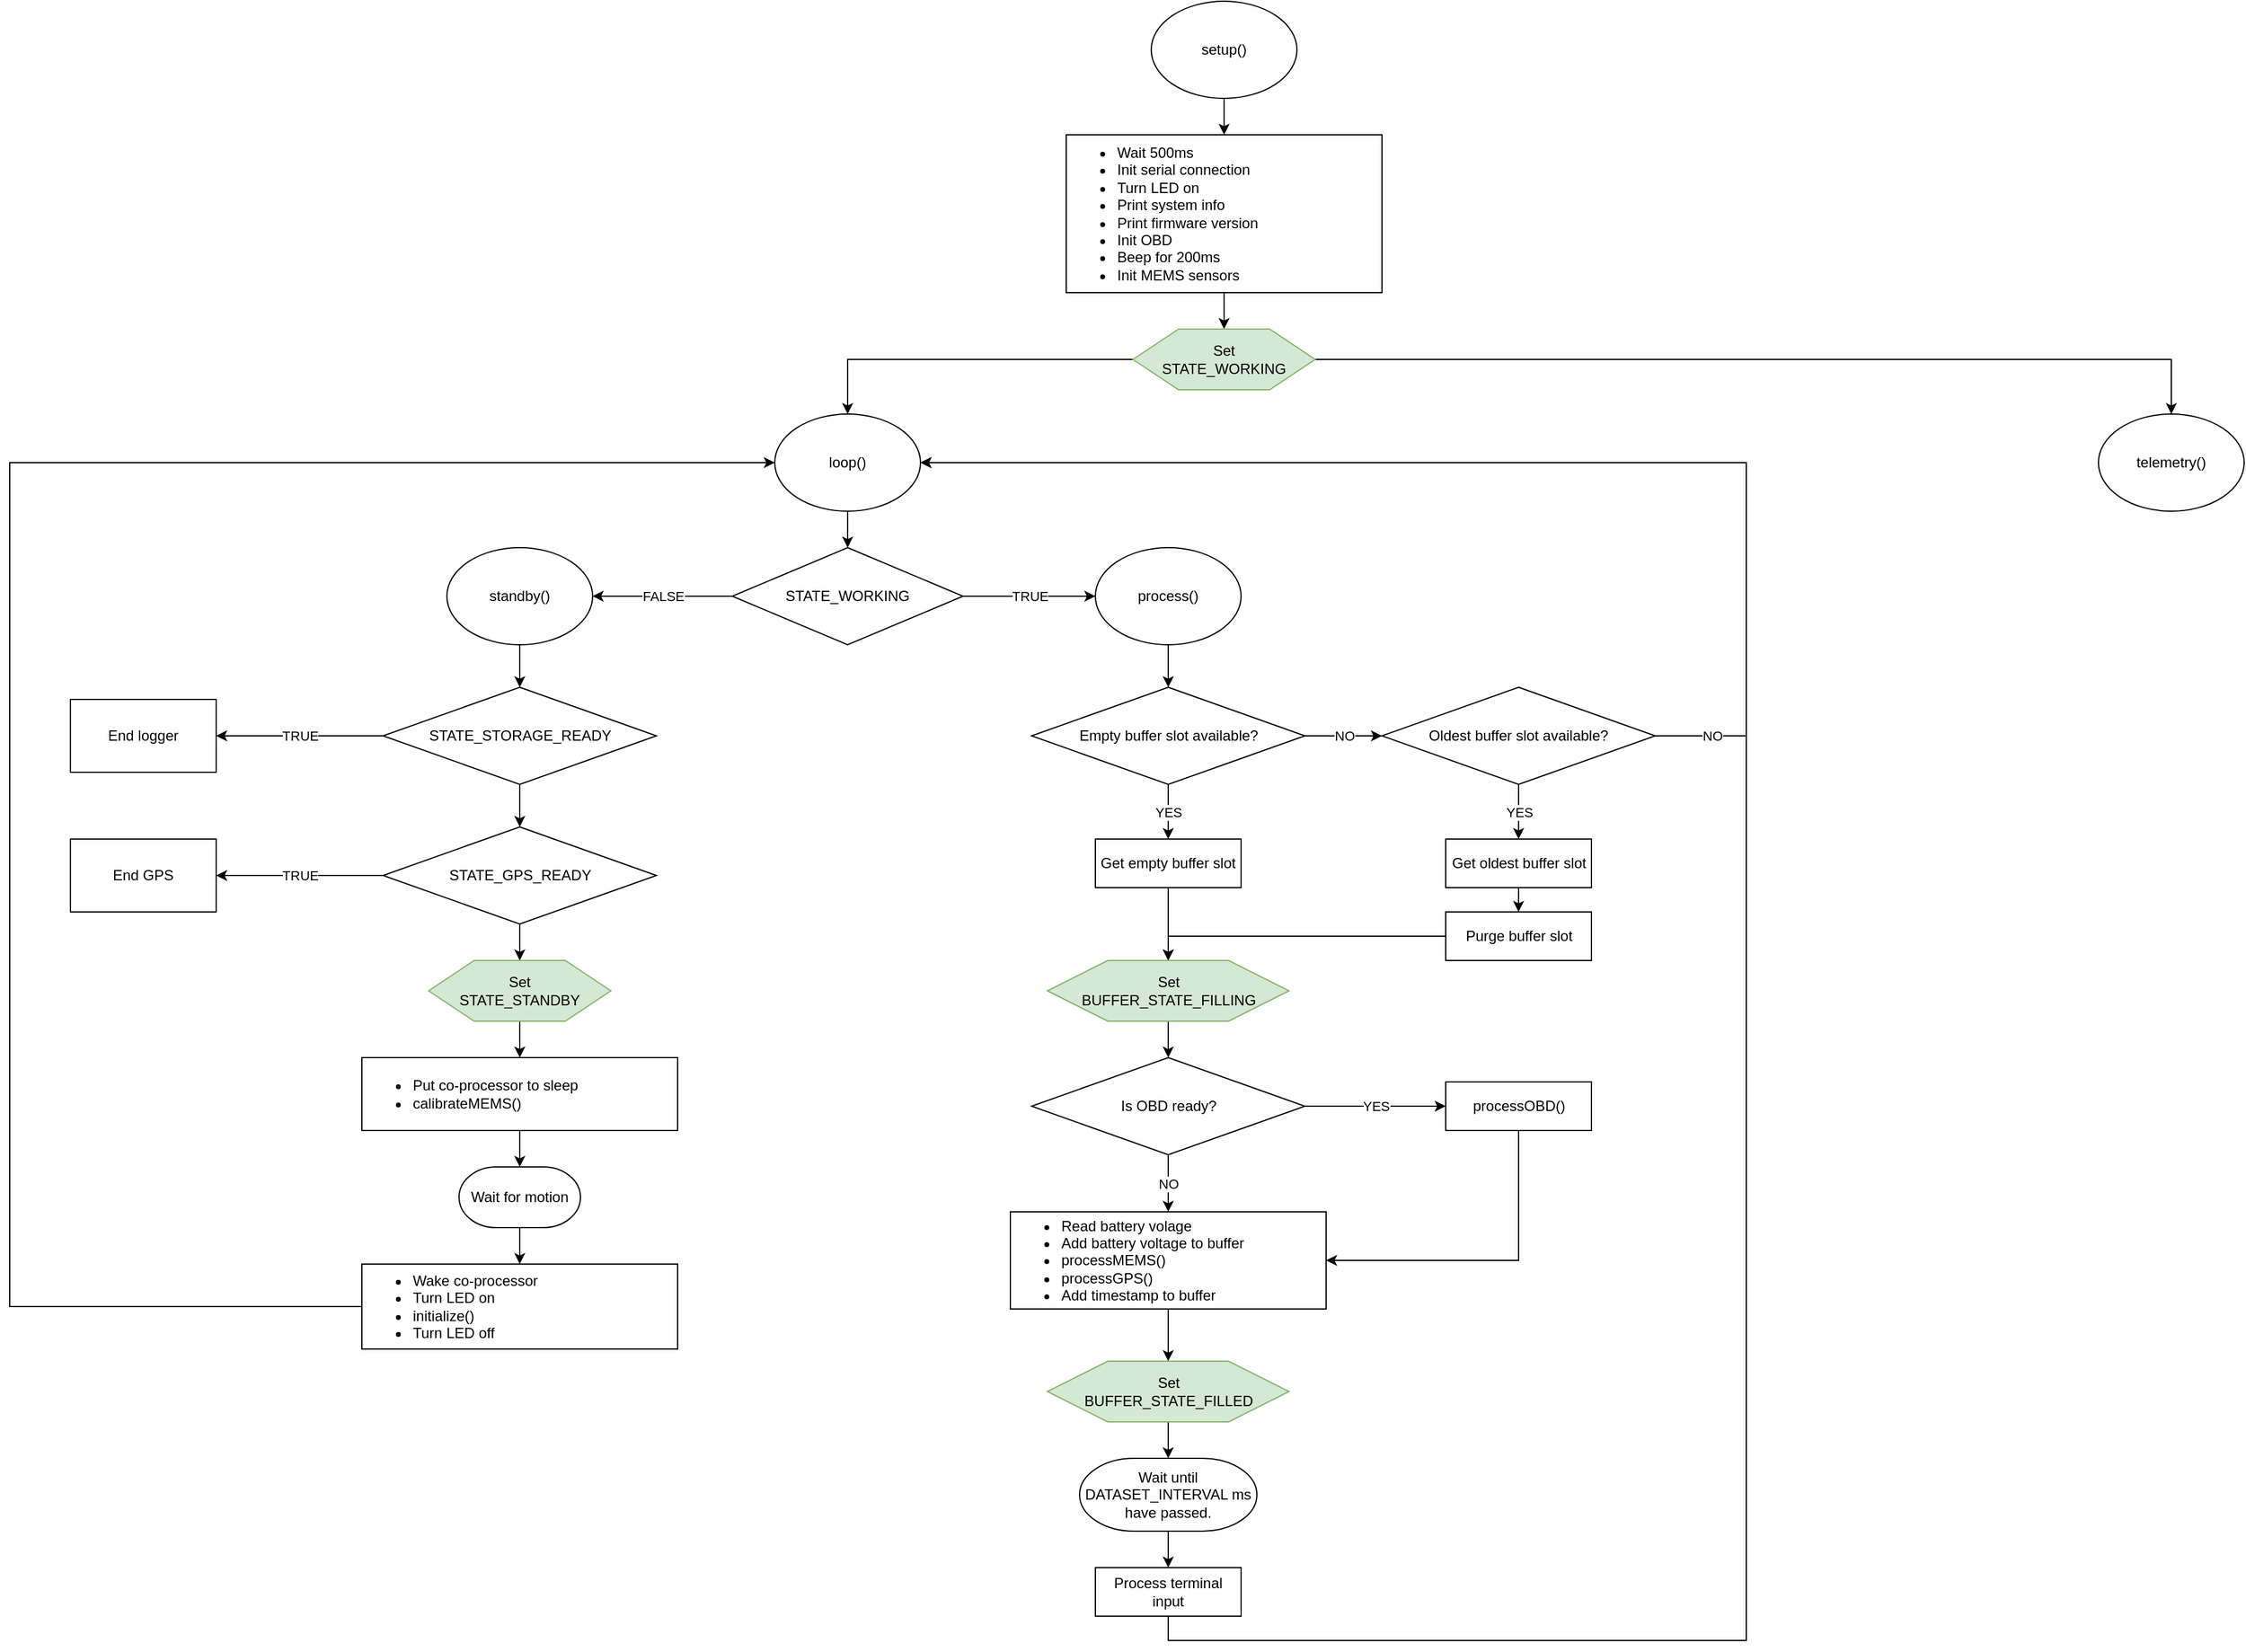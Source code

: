 <mxfile version="13.1.2" type="github"><diagram id="C5RBs43oDa-KdzZeNtuy" name="Page-1"><mxGraphModel dx="2437" dy="1201" grid="1" gridSize="10" guides="1" tooltips="1" connect="1" arrows="1" fold="1" page="1" pageScale="1" pageWidth="827" pageHeight="1169" math="0" shadow="0"><root><mxCell id="WIyWlLk6GJQsqaUBKTNV-0"/><mxCell id="WIyWlLk6GJQsqaUBKTNV-1" parent="WIyWlLk6GJQsqaUBKTNV-0"/><mxCell id="XImgwMpeNdCV6deJMO3b-20" style="edgeStyle=orthogonalEdgeStyle;rounded=0;orthogonalLoop=1;jettySize=auto;html=1;entryX=0.5;entryY=0;entryDx=0;entryDy=0;" edge="1" parent="WIyWlLk6GJQsqaUBKTNV-1" source="XImgwMpeNdCV6deJMO3b-0" target="XImgwMpeNdCV6deJMO3b-18"><mxGeometry relative="1" as="geometry"/></mxCell><mxCell id="XImgwMpeNdCV6deJMO3b-0" value="setup()" style="ellipse;whiteSpace=wrap;html=1;" vertex="1" parent="WIyWlLk6GJQsqaUBKTNV-1"><mxGeometry x="340" y="20" width="120" height="80" as="geometry"/></mxCell><mxCell id="XImgwMpeNdCV6deJMO3b-21" style="edgeStyle=orthogonalEdgeStyle;rounded=0;orthogonalLoop=1;jettySize=auto;html=1;entryX=0.5;entryY=0;entryDx=0;entryDy=0;" edge="1" parent="WIyWlLk6GJQsqaUBKTNV-1" source="XImgwMpeNdCV6deJMO3b-18" target="XImgwMpeNdCV6deJMO3b-19"><mxGeometry relative="1" as="geometry"/></mxCell><mxCell id="XImgwMpeNdCV6deJMO3b-18" value="&lt;ul&gt;&lt;li&gt;Wait 500ms&lt;/li&gt;&lt;li&gt;Init serial connection&lt;/li&gt;&lt;li&gt;Turn LED on&lt;/li&gt;&lt;li&gt;Print system info&lt;/li&gt;&lt;li&gt;Print firmware version&lt;/li&gt;&lt;li&gt;Init OBD&lt;/li&gt;&lt;li&gt;Beep for 200ms&lt;/li&gt;&lt;li&gt;Init MEMS sensors&lt;/li&gt;&lt;/ul&gt;" style="rounded=0;whiteSpace=wrap;html=1;align=left;" vertex="1" parent="WIyWlLk6GJQsqaUBKTNV-1"><mxGeometry x="270" y="130" width="260" height="130" as="geometry"/></mxCell><mxCell id="XImgwMpeNdCV6deJMO3b-24" style="edgeStyle=orthogonalEdgeStyle;rounded=0;orthogonalLoop=1;jettySize=auto;html=1;entryX=0.5;entryY=0;entryDx=0;entryDy=0;" edge="1" parent="WIyWlLk6GJQsqaUBKTNV-1" source="XImgwMpeNdCV6deJMO3b-19" target="XImgwMpeNdCV6deJMO3b-22"><mxGeometry relative="1" as="geometry"/></mxCell><mxCell id="XImgwMpeNdCV6deJMO3b-25" style="edgeStyle=orthogonalEdgeStyle;rounded=0;orthogonalLoop=1;jettySize=auto;html=1;entryX=0.5;entryY=0;entryDx=0;entryDy=0;" edge="1" parent="WIyWlLk6GJQsqaUBKTNV-1" source="XImgwMpeNdCV6deJMO3b-19" target="XImgwMpeNdCV6deJMO3b-23"><mxGeometry relative="1" as="geometry"/></mxCell><mxCell id="XImgwMpeNdCV6deJMO3b-19" value="Set&lt;br&gt;STATE_WORKING" style="shape=hexagon;perimeter=hexagonPerimeter2;whiteSpace=wrap;html=1;fillColor=#d5e8d4;strokeColor=#82b366;" vertex="1" parent="WIyWlLk6GJQsqaUBKTNV-1"><mxGeometry x="325" y="290" width="150" height="50" as="geometry"/></mxCell><mxCell id="XImgwMpeNdCV6deJMO3b-27" style="edgeStyle=orthogonalEdgeStyle;rounded=0;orthogonalLoop=1;jettySize=auto;html=1;entryX=0.5;entryY=0;entryDx=0;entryDy=0;" edge="1" parent="WIyWlLk6GJQsqaUBKTNV-1" source="XImgwMpeNdCV6deJMO3b-22" target="XImgwMpeNdCV6deJMO3b-26"><mxGeometry relative="1" as="geometry"/></mxCell><mxCell id="XImgwMpeNdCV6deJMO3b-22" value="loop()" style="ellipse;whiteSpace=wrap;html=1;" vertex="1" parent="WIyWlLk6GJQsqaUBKTNV-1"><mxGeometry x="30" y="360" width="120" height="80" as="geometry"/></mxCell><mxCell id="XImgwMpeNdCV6deJMO3b-23" value="telemetry()" style="ellipse;whiteSpace=wrap;html=1;" vertex="1" parent="WIyWlLk6GJQsqaUBKTNV-1"><mxGeometry x="1120" y="360" width="120" height="80" as="geometry"/></mxCell><mxCell id="XImgwMpeNdCV6deJMO3b-29" value="FALSE" style="edgeStyle=orthogonalEdgeStyle;rounded=0;orthogonalLoop=1;jettySize=auto;html=1;entryX=1;entryY=0.5;entryDx=0;entryDy=0;" edge="1" parent="WIyWlLk6GJQsqaUBKTNV-1" source="XImgwMpeNdCV6deJMO3b-26" target="XImgwMpeNdCV6deJMO3b-28"><mxGeometry relative="1" as="geometry"/></mxCell><mxCell id="XImgwMpeNdCV6deJMO3b-56" value="TRUE" style="edgeStyle=orthogonalEdgeStyle;rounded=0;orthogonalLoop=1;jettySize=auto;html=1;exitX=1;exitY=0.5;exitDx=0;exitDy=0;entryX=0;entryY=0.5;entryDx=0;entryDy=0;" edge="1" parent="WIyWlLk6GJQsqaUBKTNV-1" source="XImgwMpeNdCV6deJMO3b-26" target="XImgwMpeNdCV6deJMO3b-55"><mxGeometry relative="1" as="geometry"/></mxCell><mxCell id="XImgwMpeNdCV6deJMO3b-26" value="STATE_WORKING" style="rhombus;whiteSpace=wrap;html=1;" vertex="1" parent="WIyWlLk6GJQsqaUBKTNV-1"><mxGeometry x="-5" y="470" width="190" height="80" as="geometry"/></mxCell><mxCell id="XImgwMpeNdCV6deJMO3b-32" style="edgeStyle=orthogonalEdgeStyle;rounded=0;orthogonalLoop=1;jettySize=auto;html=1;entryX=0.5;entryY=0;entryDx=0;entryDy=0;" edge="1" parent="WIyWlLk6GJQsqaUBKTNV-1" source="XImgwMpeNdCV6deJMO3b-28" target="XImgwMpeNdCV6deJMO3b-31"><mxGeometry relative="1" as="geometry"/></mxCell><mxCell id="XImgwMpeNdCV6deJMO3b-28" value="standby()" style="ellipse;whiteSpace=wrap;html=1;" vertex="1" parent="WIyWlLk6GJQsqaUBKTNV-1"><mxGeometry x="-240" y="470" width="120" height="80" as="geometry"/></mxCell><mxCell id="XImgwMpeNdCV6deJMO3b-34" value="TRUE" style="edgeStyle=orthogonalEdgeStyle;rounded=0;orthogonalLoop=1;jettySize=auto;html=1;entryX=1;entryY=0.5;entryDx=0;entryDy=0;" edge="1" parent="WIyWlLk6GJQsqaUBKTNV-1" source="XImgwMpeNdCV6deJMO3b-31" target="XImgwMpeNdCV6deJMO3b-33"><mxGeometry relative="1" as="geometry"/></mxCell><mxCell id="XImgwMpeNdCV6deJMO3b-41" style="edgeStyle=orthogonalEdgeStyle;rounded=0;orthogonalLoop=1;jettySize=auto;html=1;entryX=0.5;entryY=0;entryDx=0;entryDy=0;" edge="1" parent="WIyWlLk6GJQsqaUBKTNV-1" source="XImgwMpeNdCV6deJMO3b-31" target="XImgwMpeNdCV6deJMO3b-39"><mxGeometry relative="1" as="geometry"/></mxCell><mxCell id="XImgwMpeNdCV6deJMO3b-31" value="STATE_STORAGE_READY" style="rhombus;whiteSpace=wrap;html=1;" vertex="1" parent="WIyWlLk6GJQsqaUBKTNV-1"><mxGeometry x="-292.5" y="585" width="225" height="80" as="geometry"/></mxCell><mxCell id="XImgwMpeNdCV6deJMO3b-33" value="End logger" style="rounded=0;whiteSpace=wrap;html=1;" vertex="1" parent="WIyWlLk6GJQsqaUBKTNV-1"><mxGeometry x="-550" y="595" width="120" height="60" as="geometry"/></mxCell><mxCell id="XImgwMpeNdCV6deJMO3b-37" value="TRUE" style="edgeStyle=orthogonalEdgeStyle;rounded=0;orthogonalLoop=1;jettySize=auto;html=1;entryX=1;entryY=0.5;entryDx=0;entryDy=0;" edge="1" parent="WIyWlLk6GJQsqaUBKTNV-1" source="XImgwMpeNdCV6deJMO3b-39" target="XImgwMpeNdCV6deJMO3b-40"><mxGeometry relative="1" as="geometry"/></mxCell><mxCell id="XImgwMpeNdCV6deJMO3b-43" style="edgeStyle=orthogonalEdgeStyle;rounded=0;orthogonalLoop=1;jettySize=auto;html=1;entryX=0.5;entryY=0;entryDx=0;entryDy=0;" edge="1" parent="WIyWlLk6GJQsqaUBKTNV-1" source="XImgwMpeNdCV6deJMO3b-39" target="XImgwMpeNdCV6deJMO3b-42"><mxGeometry relative="1" as="geometry"/></mxCell><mxCell id="XImgwMpeNdCV6deJMO3b-39" value="STATE_GPS_READY" style="rhombus;whiteSpace=wrap;html=1;" vertex="1" parent="WIyWlLk6GJQsqaUBKTNV-1"><mxGeometry x="-292.5" y="700" width="225" height="80" as="geometry"/></mxCell><mxCell id="XImgwMpeNdCV6deJMO3b-40" value="End GPS" style="rounded=0;whiteSpace=wrap;html=1;" vertex="1" parent="WIyWlLk6GJQsqaUBKTNV-1"><mxGeometry x="-550" y="710" width="120" height="60" as="geometry"/></mxCell><mxCell id="XImgwMpeNdCV6deJMO3b-47" style="edgeStyle=orthogonalEdgeStyle;rounded=0;orthogonalLoop=1;jettySize=auto;html=1;entryX=0.5;entryY=0;entryDx=0;entryDy=0;" edge="1" parent="WIyWlLk6GJQsqaUBKTNV-1" source="XImgwMpeNdCV6deJMO3b-42" target="XImgwMpeNdCV6deJMO3b-44"><mxGeometry relative="1" as="geometry"/></mxCell><mxCell id="XImgwMpeNdCV6deJMO3b-42" value="Set&lt;br&gt;STATE_STANDBY" style="shape=hexagon;perimeter=hexagonPerimeter2;whiteSpace=wrap;html=1;fillColor=#d5e8d4;strokeColor=#82b366;" vertex="1" parent="WIyWlLk6GJQsqaUBKTNV-1"><mxGeometry x="-255" y="810" width="150" height="50" as="geometry"/></mxCell><mxCell id="XImgwMpeNdCV6deJMO3b-50" style="edgeStyle=orthogonalEdgeStyle;rounded=0;orthogonalLoop=1;jettySize=auto;html=1;exitX=0.5;exitY=1;exitDx=0;exitDy=0;entryX=0.5;entryY=0;entryDx=0;entryDy=0;entryPerimeter=0;" edge="1" parent="WIyWlLk6GJQsqaUBKTNV-1" source="XImgwMpeNdCV6deJMO3b-44" target="XImgwMpeNdCV6deJMO3b-51"><mxGeometry relative="1" as="geometry"><mxPoint x="-180" y="980" as="targetPoint"/></mxGeometry></mxCell><mxCell id="XImgwMpeNdCV6deJMO3b-44" value="&lt;ul&gt;&lt;li&gt;Put co-processor to sleep&lt;/li&gt;&lt;li&gt;calibrateMEMS()&lt;/li&gt;&lt;/ul&gt;" style="rounded=0;whiteSpace=wrap;html=1;align=left;" vertex="1" parent="WIyWlLk6GJQsqaUBKTNV-1"><mxGeometry x="-310" y="890" width="260" height="60" as="geometry"/></mxCell><mxCell id="XImgwMpeNdCV6deJMO3b-53" style="edgeStyle=orthogonalEdgeStyle;rounded=0;orthogonalLoop=1;jettySize=auto;html=1;exitX=0.5;exitY=1;exitDx=0;exitDy=0;exitPerimeter=0;entryX=0.5;entryY=0;entryDx=0;entryDy=0;" edge="1" parent="WIyWlLk6GJQsqaUBKTNV-1" source="XImgwMpeNdCV6deJMO3b-51" target="XImgwMpeNdCV6deJMO3b-52"><mxGeometry relative="1" as="geometry"/></mxCell><mxCell id="XImgwMpeNdCV6deJMO3b-51" value="Wait for motion" style="strokeWidth=1;html=1;shape=mxgraph.flowchart.terminator;whiteSpace=wrap;" vertex="1" parent="WIyWlLk6GJQsqaUBKTNV-1"><mxGeometry x="-230" y="980" width="100" height="50" as="geometry"/></mxCell><mxCell id="XImgwMpeNdCV6deJMO3b-54" style="edgeStyle=orthogonalEdgeStyle;rounded=0;orthogonalLoop=1;jettySize=auto;html=1;exitX=0;exitY=0.5;exitDx=0;exitDy=0;entryX=0;entryY=0.5;entryDx=0;entryDy=0;" edge="1" parent="WIyWlLk6GJQsqaUBKTNV-1" source="XImgwMpeNdCV6deJMO3b-52" target="XImgwMpeNdCV6deJMO3b-22"><mxGeometry relative="1" as="geometry"><Array as="points"><mxPoint x="-600" y="1095"/><mxPoint x="-600" y="400"/></Array></mxGeometry></mxCell><mxCell id="XImgwMpeNdCV6deJMO3b-52" value="&lt;ul&gt;&lt;li&gt;Wake co-processor&lt;/li&gt;&lt;li&gt;Turn LED on&lt;/li&gt;&lt;li&gt;initialize()&lt;/li&gt;&lt;li&gt;Turn LED off&lt;/li&gt;&lt;/ul&gt;" style="rounded=0;whiteSpace=wrap;html=1;align=left;" vertex="1" parent="WIyWlLk6GJQsqaUBKTNV-1"><mxGeometry x="-310" y="1060" width="260" height="70" as="geometry"/></mxCell><mxCell id="XImgwMpeNdCV6deJMO3b-59" style="edgeStyle=orthogonalEdgeStyle;rounded=0;orthogonalLoop=1;jettySize=auto;html=1;exitX=0.5;exitY=1;exitDx=0;exitDy=0;entryX=0.5;entryY=0;entryDx=0;entryDy=0;" edge="1" parent="WIyWlLk6GJQsqaUBKTNV-1" source="XImgwMpeNdCV6deJMO3b-55" target="XImgwMpeNdCV6deJMO3b-68"><mxGeometry relative="1" as="geometry"><mxPoint x="354" y="585" as="targetPoint"/></mxGeometry></mxCell><mxCell id="XImgwMpeNdCV6deJMO3b-55" value="process()" style="ellipse;whiteSpace=wrap;html=1;" vertex="1" parent="WIyWlLk6GJQsqaUBKTNV-1"><mxGeometry x="294" y="470" width="120" height="80" as="geometry"/></mxCell><mxCell id="XImgwMpeNdCV6deJMO3b-71" value="NO" style="edgeStyle=orthogonalEdgeStyle;rounded=0;orthogonalLoop=1;jettySize=auto;html=1;exitX=1;exitY=0.5;exitDx=0;exitDy=0;entryX=0;entryY=0.5;entryDx=0;entryDy=0;" edge="1" parent="WIyWlLk6GJQsqaUBKTNV-1" source="XImgwMpeNdCV6deJMO3b-68" target="XImgwMpeNdCV6deJMO3b-76"><mxGeometry relative="1" as="geometry"/></mxCell><mxCell id="XImgwMpeNdCV6deJMO3b-72" value="YES" style="edgeStyle=orthogonalEdgeStyle;rounded=0;orthogonalLoop=1;jettySize=auto;html=1;exitX=0.5;exitY=1;exitDx=0;exitDy=0;entryX=0.5;entryY=0;entryDx=0;entryDy=0;" edge="1" parent="WIyWlLk6GJQsqaUBKTNV-1" source="XImgwMpeNdCV6deJMO3b-68" target="XImgwMpeNdCV6deJMO3b-70"><mxGeometry relative="1" as="geometry"/></mxCell><mxCell id="XImgwMpeNdCV6deJMO3b-68" value="Empty buffer slot available?" style="rhombus;whiteSpace=wrap;html=1;" vertex="1" parent="WIyWlLk6GJQsqaUBKTNV-1"><mxGeometry x="241.5" y="585" width="225" height="80" as="geometry"/></mxCell><mxCell id="XImgwMpeNdCV6deJMO3b-81" style="edgeStyle=orthogonalEdgeStyle;rounded=0;orthogonalLoop=1;jettySize=auto;html=1;exitX=0.5;exitY=1;exitDx=0;exitDy=0;entryX=0.5;entryY=0;entryDx=0;entryDy=0;" edge="1" parent="WIyWlLk6GJQsqaUBKTNV-1" source="XImgwMpeNdCV6deJMO3b-69" target="XImgwMpeNdCV6deJMO3b-80"><mxGeometry relative="1" as="geometry"/></mxCell><mxCell id="XImgwMpeNdCV6deJMO3b-69" value="Get oldest buffer slot" style="rounded=0;whiteSpace=wrap;html=1;" vertex="1" parent="WIyWlLk6GJQsqaUBKTNV-1"><mxGeometry x="582.5" y="710" width="120" height="40" as="geometry"/></mxCell><mxCell id="XImgwMpeNdCV6deJMO3b-75" style="edgeStyle=orthogonalEdgeStyle;rounded=0;orthogonalLoop=1;jettySize=auto;html=1;exitX=0.5;exitY=1;exitDx=0;exitDy=0;entryX=0.5;entryY=0;entryDx=0;entryDy=0;" edge="1" parent="WIyWlLk6GJQsqaUBKTNV-1" source="XImgwMpeNdCV6deJMO3b-70" target="XImgwMpeNdCV6deJMO3b-74"><mxGeometry relative="1" as="geometry"/></mxCell><mxCell id="XImgwMpeNdCV6deJMO3b-70" value="Get empty buffer slot" style="rounded=0;whiteSpace=wrap;html=1;" vertex="1" parent="WIyWlLk6GJQsqaUBKTNV-1"><mxGeometry x="294" y="710" width="120" height="40" as="geometry"/></mxCell><mxCell id="XImgwMpeNdCV6deJMO3b-84" style="edgeStyle=orthogonalEdgeStyle;rounded=0;orthogonalLoop=1;jettySize=auto;html=1;exitX=0.5;exitY=1;exitDx=0;exitDy=0;entryX=0.5;entryY=0;entryDx=0;entryDy=0;" edge="1" parent="WIyWlLk6GJQsqaUBKTNV-1" source="XImgwMpeNdCV6deJMO3b-74" target="XImgwMpeNdCV6deJMO3b-83"><mxGeometry relative="1" as="geometry"/></mxCell><mxCell id="XImgwMpeNdCV6deJMO3b-74" value="Set&lt;br&gt;BUFFER_STATE_FILLING" style="shape=hexagon;perimeter=hexagonPerimeter2;whiteSpace=wrap;html=1;fillColor=#d5e8d4;strokeColor=#82b366;" vertex="1" parent="WIyWlLk6GJQsqaUBKTNV-1"><mxGeometry x="254.5" y="810" width="199" height="50" as="geometry"/></mxCell><mxCell id="XImgwMpeNdCV6deJMO3b-77" value="YES" style="edgeStyle=orthogonalEdgeStyle;rounded=0;orthogonalLoop=1;jettySize=auto;html=1;exitX=0.5;exitY=1;exitDx=0;exitDy=0;entryX=0.5;entryY=0;entryDx=0;entryDy=0;" edge="1" parent="WIyWlLk6GJQsqaUBKTNV-1" source="XImgwMpeNdCV6deJMO3b-76" target="XImgwMpeNdCV6deJMO3b-69"><mxGeometry relative="1" as="geometry"/></mxCell><mxCell id="XImgwMpeNdCV6deJMO3b-78" style="edgeStyle=orthogonalEdgeStyle;rounded=0;orthogonalLoop=1;jettySize=auto;html=1;exitX=1;exitY=0.5;exitDx=0;exitDy=0;entryX=1;entryY=0.5;entryDx=0;entryDy=0;" edge="1" parent="WIyWlLk6GJQsqaUBKTNV-1" source="XImgwMpeNdCV6deJMO3b-76" target="XImgwMpeNdCV6deJMO3b-22"><mxGeometry relative="1" as="geometry"><Array as="points"><mxPoint x="830" y="625"/><mxPoint x="830" y="400"/></Array></mxGeometry></mxCell><mxCell id="XImgwMpeNdCV6deJMO3b-79" value="NO" style="edgeLabel;html=1;align=center;verticalAlign=middle;resizable=0;points=[];" vertex="1" connectable="0" parent="XImgwMpeNdCV6deJMO3b-78"><mxGeometry x="-0.904" relative="1" as="geometry"><mxPoint as="offset"/></mxGeometry></mxCell><mxCell id="XImgwMpeNdCV6deJMO3b-76" value="Oldest buffer slot available?" style="rhombus;whiteSpace=wrap;html=1;" vertex="1" parent="WIyWlLk6GJQsqaUBKTNV-1"><mxGeometry x="530" y="585" width="225" height="80" as="geometry"/></mxCell><mxCell id="XImgwMpeNdCV6deJMO3b-82" style="edgeStyle=orthogonalEdgeStyle;rounded=0;orthogonalLoop=1;jettySize=auto;html=1;exitX=0;exitY=0.5;exitDx=0;exitDy=0;entryX=0.5;entryY=0;entryDx=0;entryDy=0;" edge="1" parent="WIyWlLk6GJQsqaUBKTNV-1" source="XImgwMpeNdCV6deJMO3b-80" target="XImgwMpeNdCV6deJMO3b-74"><mxGeometry relative="1" as="geometry"/></mxCell><mxCell id="XImgwMpeNdCV6deJMO3b-80" value="Purge buffer slot" style="rounded=0;whiteSpace=wrap;html=1;" vertex="1" parent="WIyWlLk6GJQsqaUBKTNV-1"><mxGeometry x="582.5" y="770" width="120" height="40" as="geometry"/></mxCell><mxCell id="XImgwMpeNdCV6deJMO3b-86" value="YES" style="edgeStyle=orthogonalEdgeStyle;rounded=0;orthogonalLoop=1;jettySize=auto;html=1;exitX=1;exitY=0.5;exitDx=0;exitDy=0;entryX=0;entryY=0.5;entryDx=0;entryDy=0;" edge="1" parent="WIyWlLk6GJQsqaUBKTNV-1" source="XImgwMpeNdCV6deJMO3b-83" target="XImgwMpeNdCV6deJMO3b-85"><mxGeometry relative="1" as="geometry"/></mxCell><mxCell id="XImgwMpeNdCV6deJMO3b-88" value="NO" style="edgeStyle=orthogonalEdgeStyle;rounded=0;orthogonalLoop=1;jettySize=auto;html=1;exitX=0.5;exitY=1;exitDx=0;exitDy=0;entryX=0.5;entryY=0;entryDx=0;entryDy=0;" edge="1" parent="WIyWlLk6GJQsqaUBKTNV-1" source="XImgwMpeNdCV6deJMO3b-83" target="XImgwMpeNdCV6deJMO3b-87"><mxGeometry relative="1" as="geometry"/></mxCell><mxCell id="XImgwMpeNdCV6deJMO3b-83" value="Is OBD ready?" style="rhombus;whiteSpace=wrap;html=1;" vertex="1" parent="WIyWlLk6GJQsqaUBKTNV-1"><mxGeometry x="241.5" y="890" width="225" height="80" as="geometry"/></mxCell><mxCell id="XImgwMpeNdCV6deJMO3b-90" style="edgeStyle=orthogonalEdgeStyle;rounded=0;orthogonalLoop=1;jettySize=auto;html=1;exitX=0.5;exitY=1;exitDx=0;exitDy=0;entryX=1;entryY=0.5;entryDx=0;entryDy=0;" edge="1" parent="WIyWlLk6GJQsqaUBKTNV-1" source="XImgwMpeNdCV6deJMO3b-85" target="XImgwMpeNdCV6deJMO3b-87"><mxGeometry relative="1" as="geometry"/></mxCell><mxCell id="XImgwMpeNdCV6deJMO3b-85" value="processOBD()" style="rounded=0;whiteSpace=wrap;html=1;" vertex="1" parent="WIyWlLk6GJQsqaUBKTNV-1"><mxGeometry x="582.5" y="910" width="120" height="40" as="geometry"/></mxCell><mxCell id="XImgwMpeNdCV6deJMO3b-92" style="edgeStyle=orthogonalEdgeStyle;rounded=0;orthogonalLoop=1;jettySize=auto;html=1;exitX=0.5;exitY=1;exitDx=0;exitDy=0;entryX=0.5;entryY=0;entryDx=0;entryDy=0;" edge="1" parent="WIyWlLk6GJQsqaUBKTNV-1" source="XImgwMpeNdCV6deJMO3b-87" target="XImgwMpeNdCV6deJMO3b-91"><mxGeometry relative="1" as="geometry"/></mxCell><mxCell id="XImgwMpeNdCV6deJMO3b-87" value="&lt;ul&gt;&lt;li&gt;Read battery volage&lt;/li&gt;&lt;li&gt;Add battery voltage to buffer&lt;/li&gt;&lt;li&gt;processMEMS()&lt;/li&gt;&lt;li&gt;processGPS()&lt;/li&gt;&lt;li&gt;Add timestamp to buffer&lt;/li&gt;&lt;/ul&gt;" style="rounded=0;whiteSpace=wrap;html=1;align=left;" vertex="1" parent="WIyWlLk6GJQsqaUBKTNV-1"><mxGeometry x="224" y="1017" width="260" height="80" as="geometry"/></mxCell><mxCell id="XImgwMpeNdCV6deJMO3b-94" style="edgeStyle=orthogonalEdgeStyle;rounded=0;orthogonalLoop=1;jettySize=auto;html=1;exitX=0.5;exitY=1;exitDx=0;exitDy=0;entryX=0.5;entryY=0;entryDx=0;entryDy=0;entryPerimeter=0;" edge="1" parent="WIyWlLk6GJQsqaUBKTNV-1" source="XImgwMpeNdCV6deJMO3b-91" target="XImgwMpeNdCV6deJMO3b-93"><mxGeometry relative="1" as="geometry"/></mxCell><mxCell id="XImgwMpeNdCV6deJMO3b-91" value="Set&lt;br&gt;BUFFER_STATE_FILLED" style="shape=hexagon;perimeter=hexagonPerimeter2;whiteSpace=wrap;html=1;fillColor=#d5e8d4;strokeColor=#82b366;" vertex="1" parent="WIyWlLk6GJQsqaUBKTNV-1"><mxGeometry x="254.5" y="1140" width="199" height="50" as="geometry"/></mxCell><mxCell id="XImgwMpeNdCV6deJMO3b-96" style="edgeStyle=orthogonalEdgeStyle;rounded=0;orthogonalLoop=1;jettySize=auto;html=1;exitX=0.5;exitY=1;exitDx=0;exitDy=0;exitPerimeter=0;entryX=0.5;entryY=0;entryDx=0;entryDy=0;" edge="1" parent="WIyWlLk6GJQsqaUBKTNV-1" source="XImgwMpeNdCV6deJMO3b-93" target="XImgwMpeNdCV6deJMO3b-95"><mxGeometry relative="1" as="geometry"/></mxCell><mxCell id="XImgwMpeNdCV6deJMO3b-93" value="Wait until DATASET_INTERVAL ms have passed." style="strokeWidth=1;html=1;shape=mxgraph.flowchart.terminator;whiteSpace=wrap;" vertex="1" parent="WIyWlLk6GJQsqaUBKTNV-1"><mxGeometry x="281" y="1220" width="146" height="60" as="geometry"/></mxCell><mxCell id="XImgwMpeNdCV6deJMO3b-97" style="edgeStyle=orthogonalEdgeStyle;rounded=0;orthogonalLoop=1;jettySize=auto;html=1;exitX=0.5;exitY=1;exitDx=0;exitDy=0;entryX=1;entryY=0.5;entryDx=0;entryDy=0;" edge="1" parent="WIyWlLk6GJQsqaUBKTNV-1" source="XImgwMpeNdCV6deJMO3b-95" target="XImgwMpeNdCV6deJMO3b-22"><mxGeometry relative="1" as="geometry"><Array as="points"><mxPoint x="354" y="1370"/><mxPoint x="830" y="1370"/><mxPoint x="830" y="400"/></Array></mxGeometry></mxCell><mxCell id="XImgwMpeNdCV6deJMO3b-95" value="Process terminal input" style="rounded=0;whiteSpace=wrap;html=1;" vertex="1" parent="WIyWlLk6GJQsqaUBKTNV-1"><mxGeometry x="294" y="1310" width="120" height="40" as="geometry"/></mxCell></root></mxGraphModel></diagram></mxfile>